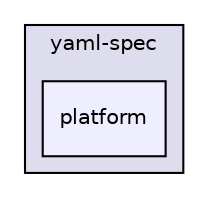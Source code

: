 digraph "gulp-src/node_modules/gulp-html-to-json/node_modules/front-matter/node_modules/yaml-js/test/yaml-spec/platform" {
  compound=true
  node [ fontsize="10", fontname="Helvetica"];
  edge [ labelfontsize="10", labelfontname="Helvetica"];
  subgraph clusterdir_0e7b487831dad3315558b0905367d70f {
    graph [ bgcolor="#ddddee", pencolor="black", label="yaml-spec" fontname="Helvetica", fontsize="10", URL="dir_0e7b487831dad3315558b0905367d70f.html"]
  dir_f3683f37971dbb46a9b0bb2296e54e9f [shape=box, label="platform", style="filled", fillcolor="#eeeeff", pencolor="black", URL="dir_f3683f37971dbb46a9b0bb2296e54e9f.html"];
  }
}
